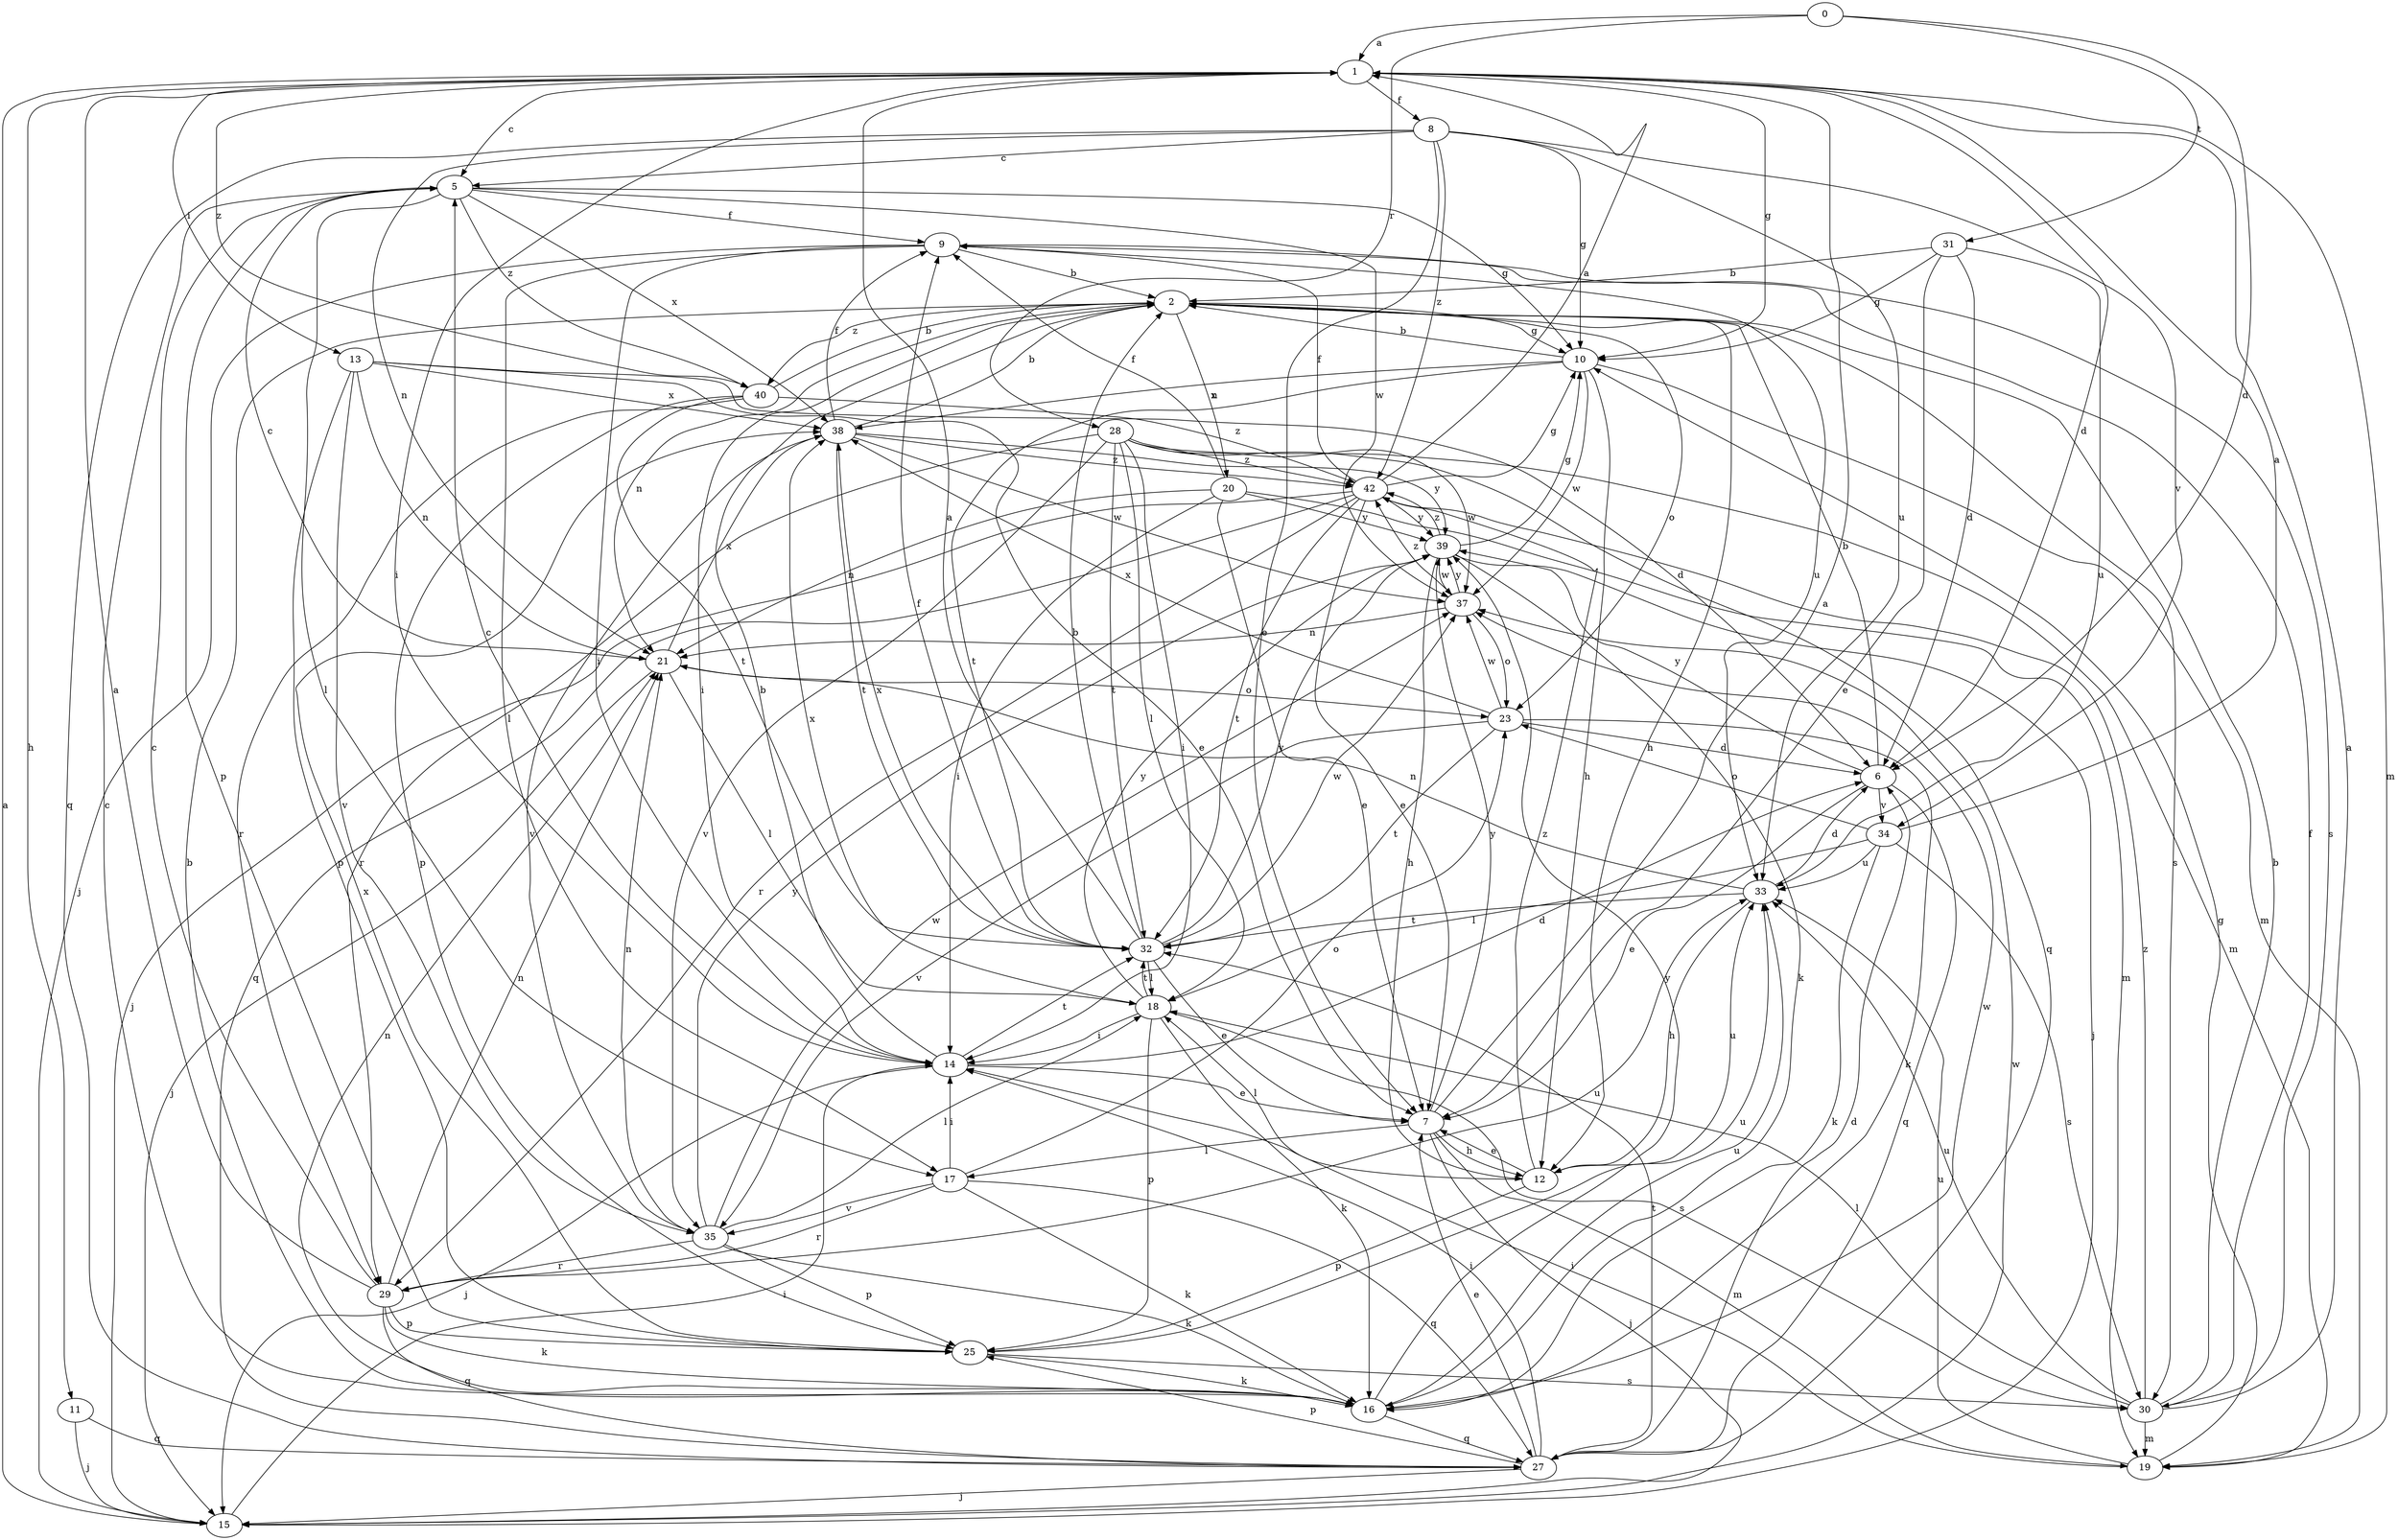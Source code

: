 strict digraph  {
0;
1;
2;
5;
6;
7;
8;
9;
10;
11;
12;
13;
14;
15;
16;
17;
18;
19;
20;
21;
23;
25;
27;
28;
29;
30;
31;
32;
33;
34;
35;
37;
38;
39;
40;
42;
0 -> 1  [label=a];
0 -> 6  [label=d];
0 -> 28  [label=r];
0 -> 31  [label=t];
1 -> 5  [label=c];
1 -> 6  [label=d];
1 -> 8  [label=f];
1 -> 10  [label=g];
1 -> 11  [label=h];
1 -> 13  [label=i];
1 -> 14  [label=i];
1 -> 19  [label=m];
1 -> 40  [label=z];
2 -> 10  [label=g];
2 -> 12  [label=h];
2 -> 14  [label=i];
2 -> 20  [label=n];
2 -> 21  [label=n];
2 -> 23  [label=o];
2 -> 30  [label=s];
2 -> 40  [label=z];
5 -> 9  [label=f];
5 -> 10  [label=g];
5 -> 17  [label=l];
5 -> 25  [label=p];
5 -> 37  [label=w];
5 -> 38  [label=x];
5 -> 40  [label=z];
6 -> 2  [label=b];
6 -> 7  [label=e];
6 -> 27  [label=q];
6 -> 34  [label=v];
6 -> 39  [label=y];
7 -> 1  [label=a];
7 -> 12  [label=h];
7 -> 15  [label=j];
7 -> 17  [label=l];
7 -> 19  [label=m];
7 -> 39  [label=y];
8 -> 5  [label=c];
8 -> 7  [label=e];
8 -> 10  [label=g];
8 -> 21  [label=n];
8 -> 27  [label=q];
8 -> 33  [label=u];
8 -> 34  [label=v];
8 -> 42  [label=z];
9 -> 2  [label=b];
9 -> 14  [label=i];
9 -> 15  [label=j];
9 -> 17  [label=l];
9 -> 30  [label=s];
9 -> 33  [label=u];
10 -> 2  [label=b];
10 -> 12  [label=h];
10 -> 19  [label=m];
10 -> 32  [label=t];
10 -> 37  [label=w];
10 -> 38  [label=x];
11 -> 15  [label=j];
11 -> 27  [label=q];
12 -> 7  [label=e];
12 -> 18  [label=l];
12 -> 25  [label=p];
12 -> 33  [label=u];
12 -> 42  [label=z];
13 -> 6  [label=d];
13 -> 7  [label=e];
13 -> 21  [label=n];
13 -> 25  [label=p];
13 -> 35  [label=v];
13 -> 38  [label=x];
14 -> 2  [label=b];
14 -> 5  [label=c];
14 -> 6  [label=d];
14 -> 7  [label=e];
14 -> 15  [label=j];
14 -> 32  [label=t];
15 -> 1  [label=a];
15 -> 14  [label=i];
15 -> 37  [label=w];
16 -> 2  [label=b];
16 -> 5  [label=c];
16 -> 21  [label=n];
16 -> 27  [label=q];
16 -> 33  [label=u];
16 -> 37  [label=w];
16 -> 39  [label=y];
17 -> 14  [label=i];
17 -> 16  [label=k];
17 -> 23  [label=o];
17 -> 27  [label=q];
17 -> 29  [label=r];
17 -> 35  [label=v];
18 -> 14  [label=i];
18 -> 16  [label=k];
18 -> 25  [label=p];
18 -> 30  [label=s];
18 -> 32  [label=t];
18 -> 38  [label=x];
18 -> 39  [label=y];
19 -> 10  [label=g];
19 -> 14  [label=i];
19 -> 33  [label=u];
20 -> 7  [label=e];
20 -> 9  [label=f];
20 -> 14  [label=i];
20 -> 19  [label=m];
20 -> 21  [label=n];
20 -> 39  [label=y];
21 -> 5  [label=c];
21 -> 15  [label=j];
21 -> 18  [label=l];
21 -> 23  [label=o];
21 -> 38  [label=x];
23 -> 6  [label=d];
23 -> 16  [label=k];
23 -> 32  [label=t];
23 -> 35  [label=v];
23 -> 37  [label=w];
23 -> 38  [label=x];
25 -> 16  [label=k];
25 -> 30  [label=s];
25 -> 33  [label=u];
25 -> 38  [label=x];
27 -> 6  [label=d];
27 -> 7  [label=e];
27 -> 14  [label=i];
27 -> 15  [label=j];
27 -> 25  [label=p];
27 -> 32  [label=t];
28 -> 14  [label=i];
28 -> 18  [label=l];
28 -> 19  [label=m];
28 -> 27  [label=q];
28 -> 29  [label=r];
28 -> 32  [label=t];
28 -> 35  [label=v];
28 -> 37  [label=w];
28 -> 42  [label=z];
29 -> 1  [label=a];
29 -> 5  [label=c];
29 -> 16  [label=k];
29 -> 21  [label=n];
29 -> 25  [label=p];
29 -> 27  [label=q];
29 -> 33  [label=u];
30 -> 1  [label=a];
30 -> 2  [label=b];
30 -> 9  [label=f];
30 -> 18  [label=l];
30 -> 19  [label=m];
30 -> 33  [label=u];
30 -> 42  [label=z];
31 -> 2  [label=b];
31 -> 6  [label=d];
31 -> 7  [label=e];
31 -> 10  [label=g];
31 -> 33  [label=u];
32 -> 1  [label=a];
32 -> 2  [label=b];
32 -> 7  [label=e];
32 -> 9  [label=f];
32 -> 18  [label=l];
32 -> 37  [label=w];
32 -> 38  [label=x];
32 -> 39  [label=y];
33 -> 6  [label=d];
33 -> 12  [label=h];
33 -> 21  [label=n];
33 -> 32  [label=t];
34 -> 1  [label=a];
34 -> 16  [label=k];
34 -> 18  [label=l];
34 -> 23  [label=o];
34 -> 30  [label=s];
34 -> 33  [label=u];
35 -> 16  [label=k];
35 -> 18  [label=l];
35 -> 21  [label=n];
35 -> 25  [label=p];
35 -> 29  [label=r];
35 -> 37  [label=w];
35 -> 39  [label=y];
37 -> 21  [label=n];
37 -> 23  [label=o];
37 -> 39  [label=y];
37 -> 42  [label=z];
38 -> 2  [label=b];
38 -> 9  [label=f];
38 -> 32  [label=t];
38 -> 35  [label=v];
38 -> 37  [label=w];
38 -> 39  [label=y];
38 -> 42  [label=z];
39 -> 10  [label=g];
39 -> 12  [label=h];
39 -> 15  [label=j];
39 -> 16  [label=k];
39 -> 37  [label=w];
39 -> 42  [label=z];
40 -> 2  [label=b];
40 -> 25  [label=p];
40 -> 29  [label=r];
40 -> 32  [label=t];
40 -> 42  [label=z];
42 -> 1  [label=a];
42 -> 7  [label=e];
42 -> 9  [label=f];
42 -> 10  [label=g];
42 -> 15  [label=j];
42 -> 27  [label=q];
42 -> 29  [label=r];
42 -> 32  [label=t];
42 -> 39  [label=y];
}
